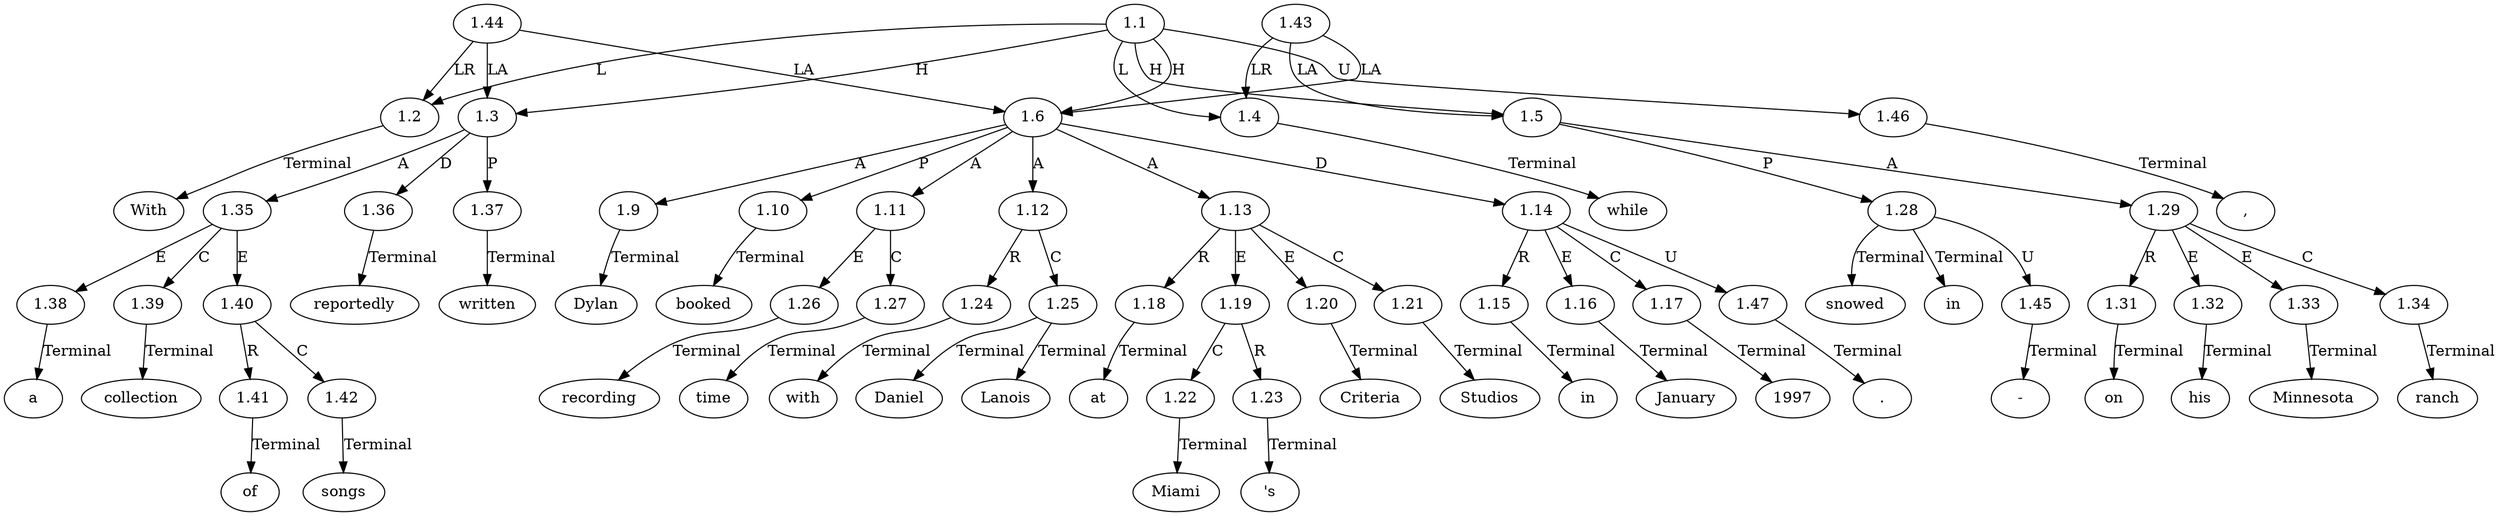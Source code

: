 // Graph
digraph {
	0.1 [label=With ordering=out]
	0.10 [label="-" ordering=out]
	0.11 [label=in ordering=out]
	0.12 [label=on ordering=out]
	0.13 [label=his ordering=out]
	0.14 [label=Minnesota ordering=out]
	0.15 [label=ranch ordering=out]
	0.16 [label="," ordering=out]
	0.17 [label=Dylan ordering=out]
	0.18 [label=booked ordering=out]
	0.19 [label=recording ordering=out]
	0.2 [label=a ordering=out]
	0.20 [label=time ordering=out]
	0.21 [label=with ordering=out]
	0.22 [label=Daniel ordering=out]
	0.23 [label=Lanois ordering=out]
	0.24 [label=at ordering=out]
	0.25 [label=Miami ordering=out]
	0.26 [label="'s" ordering=out]
	0.27 [label=Criteria ordering=out]
	0.28 [label=Studios ordering=out]
	0.29 [label=in ordering=out]
	0.3 [label=collection ordering=out]
	0.30 [label=January ordering=out]
	0.31 [label=1997 ordering=out]
	0.32 [label="." ordering=out]
	0.4 [label=of ordering=out]
	0.5 [label=songs ordering=out]
	0.6 [label=reportedly ordering=out]
	0.7 [label=written ordering=out]
	0.8 [label=while ordering=out]
	0.9 [label=snowed ordering=out]
	1.1 [label=1.1 ordering=out]
	1.2 [label=1.2 ordering=out]
	1.3 [label=1.3 ordering=out]
	1.4 [label=1.4 ordering=out]
	1.5 [label=1.5 ordering=out]
	1.6 [label=1.6 ordering=out]
	1.9 [label=1.9 ordering=out]
	1.10 [label=1.10 ordering=out]
	1.11 [label=1.11 ordering=out]
	1.12 [label=1.12 ordering=out]
	1.13 [label=1.13 ordering=out]
	1.14 [label=1.14 ordering=out]
	1.15 [label=1.15 ordering=out]
	1.16 [label=1.16 ordering=out]
	1.17 [label=1.17 ordering=out]
	1.18 [label=1.18 ordering=out]
	1.19 [label=1.19 ordering=out]
	1.20 [label=1.20 ordering=out]
	1.21 [label=1.21 ordering=out]
	1.22 [label=1.22 ordering=out]
	1.23 [label=1.23 ordering=out]
	1.24 [label=1.24 ordering=out]
	1.25 [label=1.25 ordering=out]
	1.26 [label=1.26 ordering=out]
	1.27 [label=1.27 ordering=out]
	1.28 [label=1.28 ordering=out]
	1.29 [label=1.29 ordering=out]
	1.31 [label=1.31 ordering=out]
	1.32 [label=1.32 ordering=out]
	1.33 [label=1.33 ordering=out]
	1.34 [label=1.34 ordering=out]
	1.35 [label=1.35 ordering=out]
	1.36 [label=1.36 ordering=out]
	1.37 [label=1.37 ordering=out]
	1.38 [label=1.38 ordering=out]
	1.39 [label=1.39 ordering=out]
	1.40 [label=1.40 ordering=out]
	1.41 [label=1.41 ordering=out]
	1.42 [label=1.42 ordering=out]
	1.43 [label=1.43 ordering=out]
	1.44 [label=1.44 ordering=out]
	1.45 [label=1.45 ordering=out]
	1.46 [label=1.46 ordering=out]
	1.47 [label=1.47 ordering=out]
	1.1 -> 1.2 [label=L ordering=out]
	1.1 -> 1.3 [label=H ordering=out]
	1.1 -> 1.4 [label=L ordering=out]
	1.1 -> 1.5 [label=H ordering=out]
	1.1 -> 1.6 [label=H ordering=out]
	1.1 -> 1.46 [label=U ordering=out]
	1.2 -> 0.1 [label=Terminal ordering=out]
	1.3 -> 1.35 [label=A ordering=out]
	1.3 -> 1.36 [label=D ordering=out]
	1.3 -> 1.37 [label=P ordering=out]
	1.4 -> 0.8 [label=Terminal ordering=out]
	1.5 -> 1.28 [label=P ordering=out]
	1.5 -> 1.29 [label=A ordering=out]
	1.6 -> 1.9 [label=A ordering=out]
	1.6 -> 1.10 [label=P ordering=out]
	1.6 -> 1.11 [label=A ordering=out]
	1.6 -> 1.12 [label=A ordering=out]
	1.6 -> 1.13 [label=A ordering=out]
	1.6 -> 1.14 [label=D ordering=out]
	1.9 -> 0.17 [label=Terminal ordering=out]
	1.10 -> 0.18 [label=Terminal ordering=out]
	1.11 -> 1.26 [label=E ordering=out]
	1.11 -> 1.27 [label=C ordering=out]
	1.12 -> 1.24 [label=R ordering=out]
	1.12 -> 1.25 [label=C ordering=out]
	1.13 -> 1.18 [label=R ordering=out]
	1.13 -> 1.19 [label=E ordering=out]
	1.13 -> 1.20 [label=E ordering=out]
	1.13 -> 1.21 [label=C ordering=out]
	1.14 -> 1.15 [label=R ordering=out]
	1.14 -> 1.16 [label=E ordering=out]
	1.14 -> 1.17 [label=C ordering=out]
	1.14 -> 1.47 [label=U ordering=out]
	1.15 -> 0.29 [label=Terminal ordering=out]
	1.16 -> 0.30 [label=Terminal ordering=out]
	1.17 -> 0.31 [label=Terminal ordering=out]
	1.18 -> 0.24 [label=Terminal ordering=out]
	1.19 -> 1.22 [label=C ordering=out]
	1.19 -> 1.23 [label=R ordering=out]
	1.20 -> 0.27 [label=Terminal ordering=out]
	1.21 -> 0.28 [label=Terminal ordering=out]
	1.22 -> 0.25 [label=Terminal ordering=out]
	1.23 -> 0.26 [label=Terminal ordering=out]
	1.24 -> 0.21 [label=Terminal ordering=out]
	1.25 -> 0.22 [label=Terminal ordering=out]
	1.25 -> 0.23 [label=Terminal ordering=out]
	1.26 -> 0.19 [label=Terminal ordering=out]
	1.27 -> 0.20 [label=Terminal ordering=out]
	1.28 -> 0.9 [label=Terminal ordering=out]
	1.28 -> 0.11 [label=Terminal ordering=out]
	1.28 -> 1.45 [label=U ordering=out]
	1.29 -> 1.31 [label=R ordering=out]
	1.29 -> 1.32 [label=E ordering=out]
	1.29 -> 1.33 [label=E ordering=out]
	1.29 -> 1.34 [label=C ordering=out]
	1.31 -> 0.12 [label=Terminal ordering=out]
	1.32 -> 0.13 [label=Terminal ordering=out]
	1.33 -> 0.14 [label=Terminal ordering=out]
	1.34 -> 0.15 [label=Terminal ordering=out]
	1.35 -> 1.38 [label=E ordering=out]
	1.35 -> 1.39 [label=C ordering=out]
	1.35 -> 1.40 [label=E ordering=out]
	1.36 -> 0.6 [label=Terminal ordering=out]
	1.37 -> 0.7 [label=Terminal ordering=out]
	1.38 -> 0.2 [label=Terminal ordering=out]
	1.39 -> 0.3 [label=Terminal ordering=out]
	1.40 -> 1.41 [label=R ordering=out]
	1.40 -> 1.42 [label=C ordering=out]
	1.41 -> 0.4 [label=Terminal ordering=out]
	1.42 -> 0.5 [label=Terminal ordering=out]
	1.43 -> 1.4 [label=LR ordering=out]
	1.43 -> 1.5 [label=LA ordering=out]
	1.43 -> 1.6 [label=LA ordering=out]
	1.44 -> 1.2 [label=LR ordering=out]
	1.44 -> 1.3 [label=LA ordering=out]
	1.44 -> 1.6 [label=LA ordering=out]
	1.45 -> 0.10 [label=Terminal ordering=out]
	1.46 -> 0.16 [label=Terminal ordering=out]
	1.47 -> 0.32 [label=Terminal ordering=out]
}
